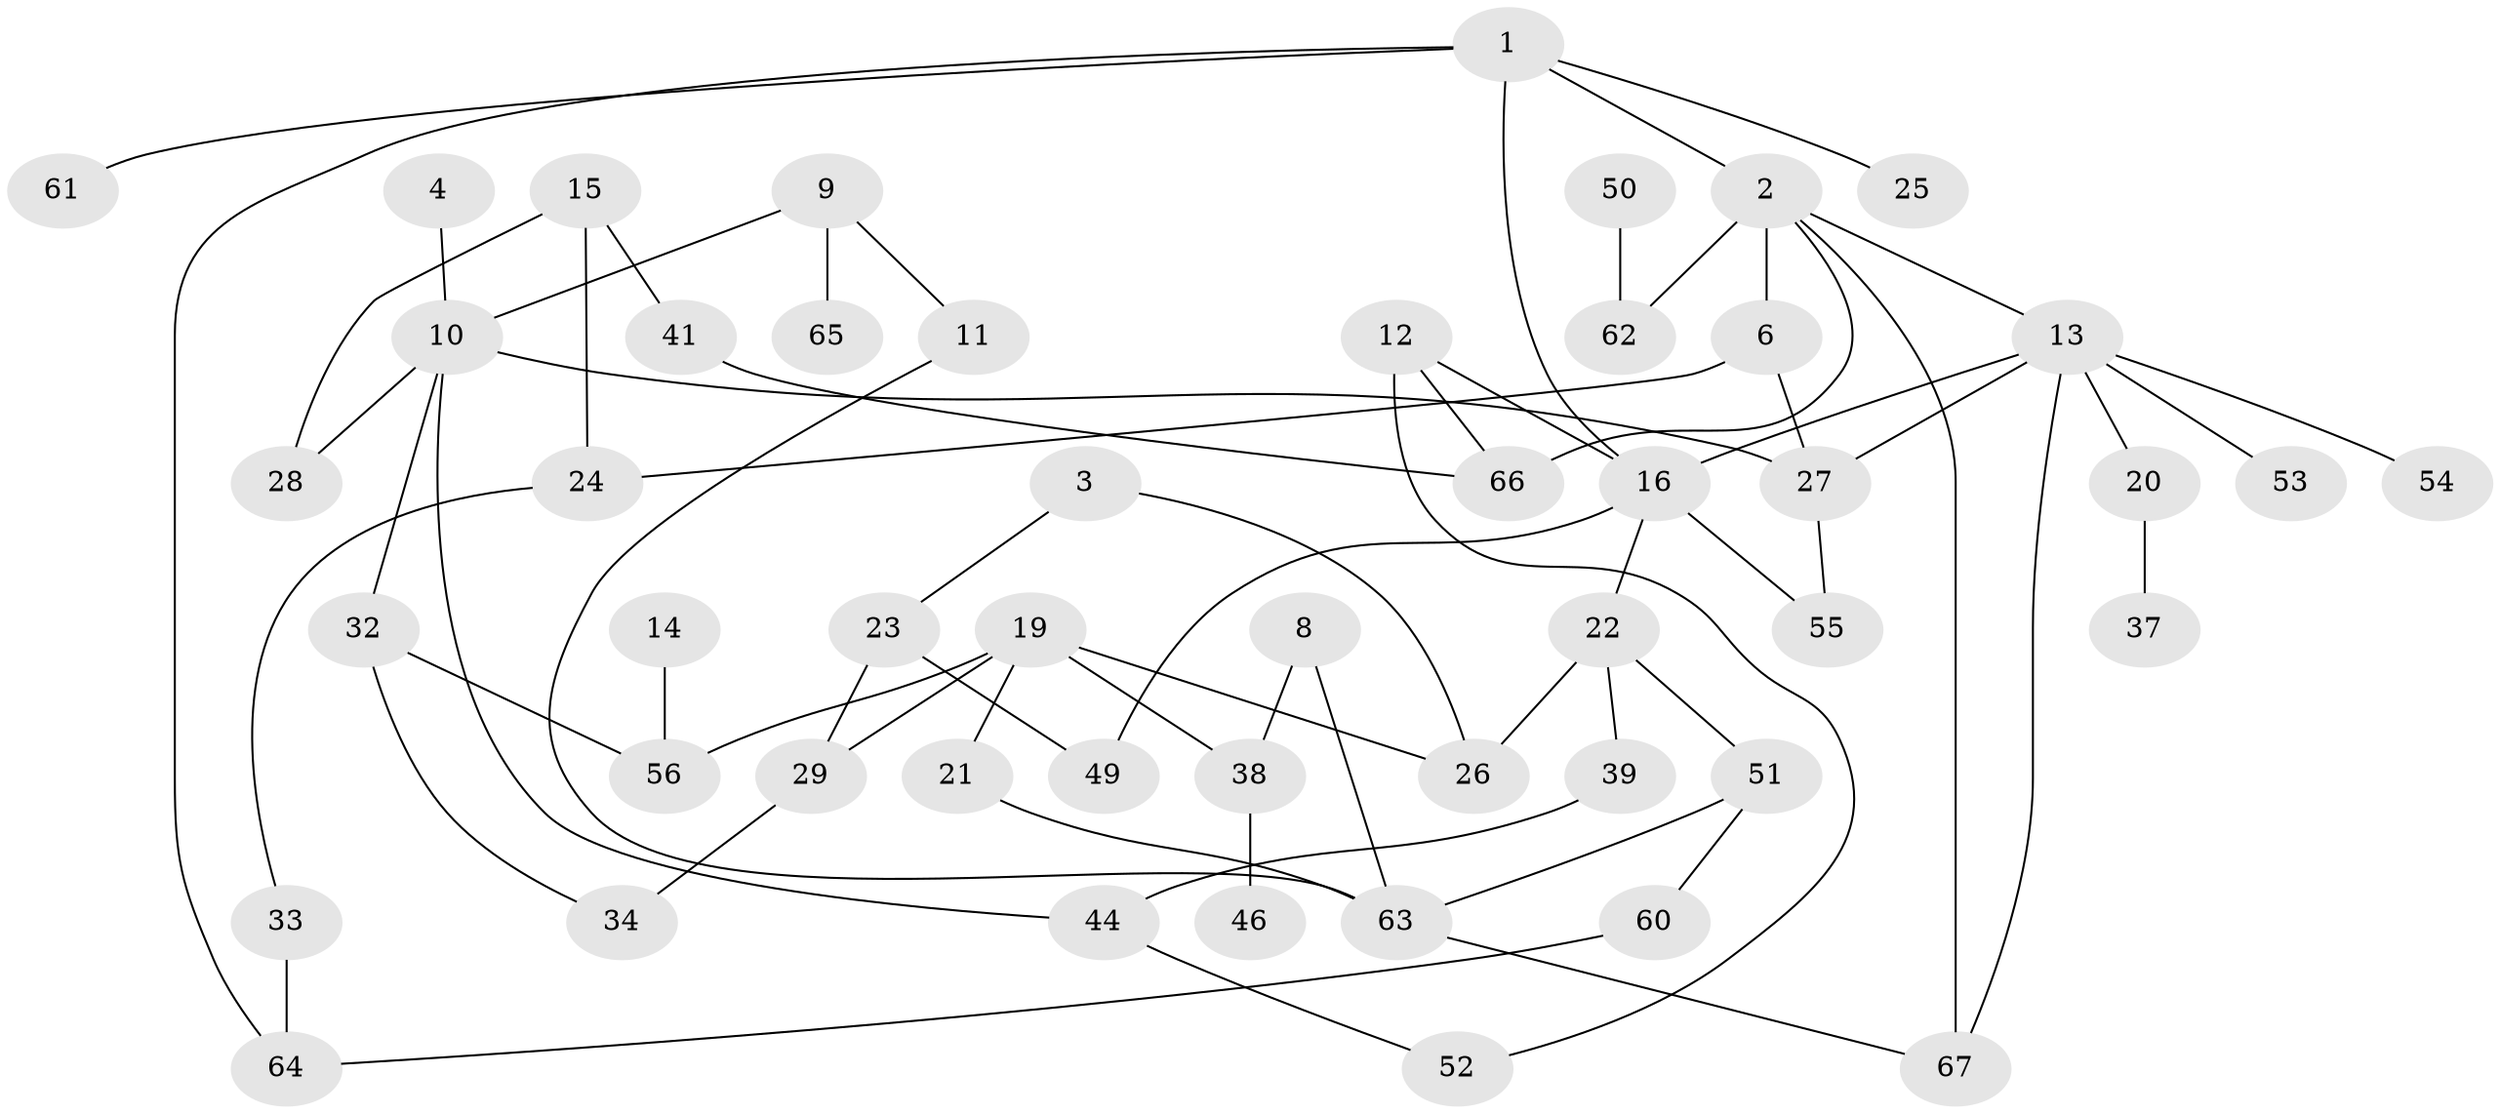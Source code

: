 // original degree distribution, {6: 0.009174311926605505, 5: 0.045871559633027525, 1: 0.22935779816513763, 0: 0.13761467889908258, 3: 0.1834862385321101, 2: 0.28440366972477066, 4: 0.11009174311926606}
// Generated by graph-tools (version 1.1) at 2025/48/03/04/25 22:48:12]
// undirected, 50 vertices, 68 edges
graph export_dot {
  node [color=gray90,style=filled];
  1;
  2;
  3;
  4;
  6;
  8;
  9;
  10;
  11;
  12;
  13;
  14;
  15;
  16;
  19;
  20;
  21;
  22;
  23;
  24;
  25;
  26;
  27;
  28;
  29;
  32;
  33;
  34;
  37;
  38;
  39;
  41;
  44;
  46;
  49;
  50;
  51;
  52;
  53;
  54;
  55;
  56;
  60;
  61;
  62;
  63;
  64;
  65;
  66;
  67;
  1 -- 2 [weight=2.0];
  1 -- 16 [weight=2.0];
  1 -- 25 [weight=1.0];
  1 -- 61 [weight=1.0];
  1 -- 64 [weight=1.0];
  2 -- 6 [weight=1.0];
  2 -- 13 [weight=1.0];
  2 -- 62 [weight=1.0];
  2 -- 66 [weight=1.0];
  2 -- 67 [weight=1.0];
  3 -- 23 [weight=1.0];
  3 -- 26 [weight=1.0];
  4 -- 10 [weight=1.0];
  6 -- 24 [weight=1.0];
  6 -- 27 [weight=1.0];
  8 -- 38 [weight=1.0];
  8 -- 63 [weight=1.0];
  9 -- 10 [weight=1.0];
  9 -- 11 [weight=1.0];
  9 -- 65 [weight=1.0];
  10 -- 27 [weight=1.0];
  10 -- 28 [weight=1.0];
  10 -- 32 [weight=1.0];
  10 -- 44 [weight=1.0];
  11 -- 63 [weight=1.0];
  12 -- 16 [weight=1.0];
  12 -- 52 [weight=1.0];
  12 -- 66 [weight=1.0];
  13 -- 16 [weight=1.0];
  13 -- 20 [weight=1.0];
  13 -- 27 [weight=1.0];
  13 -- 53 [weight=1.0];
  13 -- 54 [weight=1.0];
  13 -- 67 [weight=1.0];
  14 -- 56 [weight=1.0];
  15 -- 24 [weight=1.0];
  15 -- 28 [weight=1.0];
  15 -- 41 [weight=1.0];
  16 -- 22 [weight=1.0];
  16 -- 49 [weight=1.0];
  16 -- 55 [weight=1.0];
  19 -- 21 [weight=1.0];
  19 -- 26 [weight=1.0];
  19 -- 29 [weight=1.0];
  19 -- 38 [weight=1.0];
  19 -- 56 [weight=1.0];
  20 -- 37 [weight=1.0];
  21 -- 63 [weight=1.0];
  22 -- 26 [weight=1.0];
  22 -- 39 [weight=1.0];
  22 -- 51 [weight=1.0];
  23 -- 29 [weight=1.0];
  23 -- 49 [weight=1.0];
  24 -- 33 [weight=1.0];
  27 -- 55 [weight=1.0];
  29 -- 34 [weight=1.0];
  32 -- 34 [weight=1.0];
  32 -- 56 [weight=1.0];
  33 -- 64 [weight=1.0];
  38 -- 46 [weight=1.0];
  39 -- 44 [weight=1.0];
  41 -- 66 [weight=1.0];
  44 -- 52 [weight=1.0];
  50 -- 62 [weight=1.0];
  51 -- 60 [weight=1.0];
  51 -- 63 [weight=1.0];
  60 -- 64 [weight=1.0];
  63 -- 67 [weight=1.0];
}

